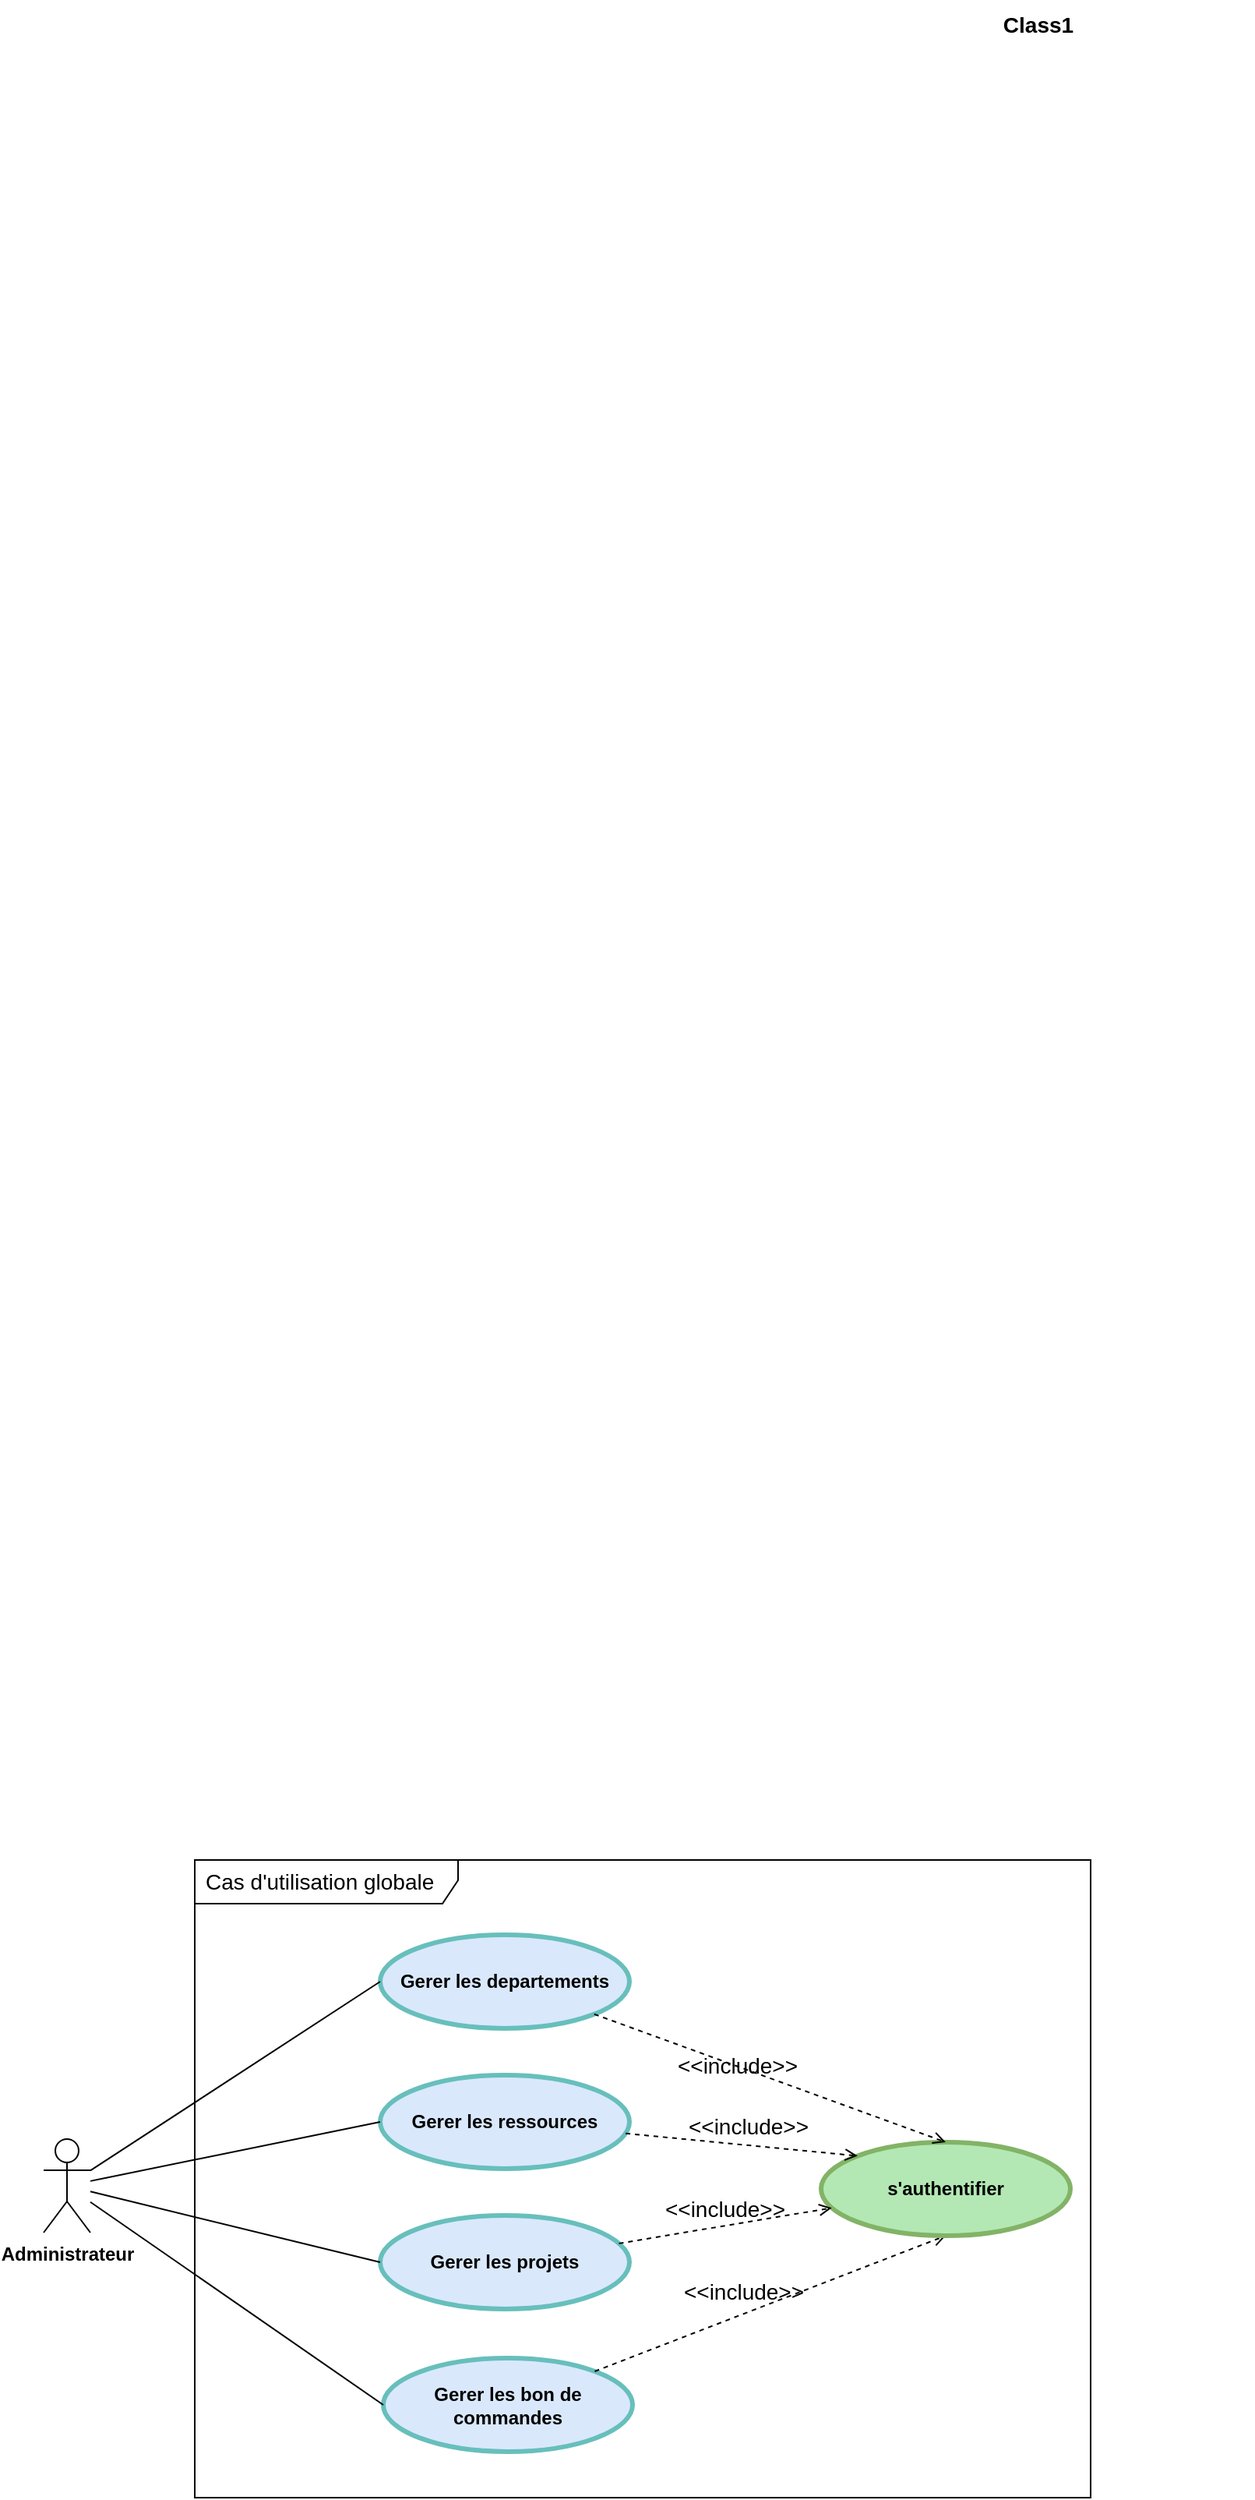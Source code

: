 <mxfile version="17.1.3" type="github">
  <diagram id="EG5JULqEjUh79jNFLRnw" name="Page-1">
    <mxGraphModel dx="930" dy="-3043" grid="0" gridSize="10" guides="1" tooltips="1" connect="1" arrows="1" fold="1" page="1" pageScale="1" pageWidth="827" pageHeight="1169" math="0" shadow="0">
      <root>
        <mxCell id="0" />
        <mxCell id="1" parent="0" />
        <mxCell id="bL-fC52UARsJ5Ht_kiXk-35" value="Class1" style="swimlane;fontStyle=1;align=center;horizontal=1;startSize=30;collapsible=0;html=1;fontSize=14;fillColor=none;strokeColor=#FFFFFF;" vertex="1" parent="1">
          <mxGeometry x="971" y="3689" width="277" height="298" as="geometry" />
        </mxCell>
        <mxCell id="bL-fC52UARsJ5Ht_kiXk-36" value="&lt;div&gt;Cas d&#39;utilisation globale&lt;/div&gt;" style="shape=umlFrame;tabPosition=left;html=1;boundedLbl=1;labelInHeader=1;width=169;height=28;swimlaneFillColor=#ffffff;align=left;spacingLeft=5;fontSize=14;" vertex="1" parent="bL-fC52UARsJ5Ht_kiXk-35">
          <mxGeometry width="575" height="409" relative="1" as="geometry">
            <mxPoint x="-402" y="1192" as="offset" />
          </mxGeometry>
        </mxCell>
        <mxCell id="bL-fC52UARsJ5Ht_kiXk-6" value="Gerer les departements" style="shape=ellipse;html=1;strokeWidth=3;fontStyle=1;whiteSpace=wrap;align=center;perimeter=ellipsePerimeter;fillColor=#dae8fc;strokeColor=#67BFBC;" vertex="1" parent="bL-fC52UARsJ5Ht_kiXk-35">
          <mxGeometry x="-283" y="1240" width="160" height="60" as="geometry" />
        </mxCell>
        <mxCell id="bL-fC52UARsJ5Ht_kiXk-7" value="Gerer les ressources" style="shape=ellipse;html=1;strokeWidth=3;fontStyle=1;whiteSpace=wrap;align=center;perimeter=ellipsePerimeter;fillColor=#dae8fc;strokeColor=#67BFBC;" vertex="1" parent="bL-fC52UARsJ5Ht_kiXk-35">
          <mxGeometry x="-283" y="1330" width="160" height="60" as="geometry" />
        </mxCell>
        <mxCell id="bL-fC52UARsJ5Ht_kiXk-28" value="Gerer les projets" style="shape=ellipse;html=1;strokeWidth=3;fontStyle=1;whiteSpace=wrap;align=center;perimeter=ellipsePerimeter;fillColor=#dae8fc;strokeColor=#67BFBC;" vertex="1" parent="bL-fC52UARsJ5Ht_kiXk-35">
          <mxGeometry x="-283" y="1420" width="160" height="60" as="geometry" />
        </mxCell>
        <mxCell id="bL-fC52UARsJ5Ht_kiXk-9" value="Gerer les bon de commandes" style="shape=ellipse;html=1;strokeWidth=3;fontStyle=1;whiteSpace=wrap;align=center;perimeter=ellipsePerimeter;fillColor=#dae8fc;strokeColor=#67BFBC;" vertex="1" parent="1">
          <mxGeometry x="690" y="5200.5" width="160" height="60" as="geometry" />
        </mxCell>
        <mxCell id="bL-fC52UARsJ5Ht_kiXk-25" value="&amp;lt;&amp;lt;include&amp;gt;&amp;gt;" style="html=1;verticalAlign=bottom;labelBackgroundColor=none;endArrow=open;endFill=0;dashed=1;rounded=0;fontSize=14;jumpSize=9;shadow=0;entryX=0.5;entryY=1;entryDx=0;entryDy=0;" edge="1" parent="1" source="bL-fC52UARsJ5Ht_kiXk-9" target="bL-fC52UARsJ5Ht_kiXk-16">
          <mxGeometry x="-0.148" y="3" width="160" relative="1" as="geometry">
            <mxPoint x="848" y="5319" as="sourcePoint" />
            <mxPoint x="1008" y="5319" as="targetPoint" />
            <mxPoint as="offset" />
          </mxGeometry>
        </mxCell>
        <mxCell id="bL-fC52UARsJ5Ht_kiXk-14" style="edgeStyle=none;rounded=0;orthogonalLoop=1;jettySize=auto;html=1;endArrow=none;endFill=0;entryX=0;entryY=0.5;entryDx=0;entryDy=0;" edge="1" parent="1" source="bL-fC52UARsJ5Ht_kiXk-3" target="bL-fC52UARsJ5Ht_kiXk-9">
          <mxGeometry relative="1" as="geometry" />
        </mxCell>
        <mxCell id="bL-fC52UARsJ5Ht_kiXk-3" value="&lt;span style=&quot;font-weight: 700&quot;&gt;Administrateur&lt;/span&gt;" style="shape=umlActor;verticalLabelPosition=bottom;verticalAlign=top;html=1;outlineConnect=0;" vertex="1" parent="1">
          <mxGeometry x="472" y="5060" width="30" height="60" as="geometry" />
        </mxCell>
        <mxCell id="bL-fC52UARsJ5Ht_kiXk-11" style="rounded=0;orthogonalLoop=1;jettySize=auto;html=1;endArrow=none;endFill=0;entryX=0;entryY=0.5;entryDx=0;entryDy=0;" edge="1" parent="1" source="bL-fC52UARsJ5Ht_kiXk-3" target="bL-fC52UARsJ5Ht_kiXk-6">
          <mxGeometry relative="1" as="geometry" />
        </mxCell>
        <mxCell id="bL-fC52UARsJ5Ht_kiXk-12" style="edgeStyle=none;rounded=0;orthogonalLoop=1;jettySize=auto;html=1;endArrow=none;endFill=0;entryX=0;entryY=0.5;entryDx=0;entryDy=0;" edge="1" parent="1" source="bL-fC52UARsJ5Ht_kiXk-3" target="bL-fC52UARsJ5Ht_kiXk-7">
          <mxGeometry relative="1" as="geometry" />
        </mxCell>
        <mxCell id="bL-fC52UARsJ5Ht_kiXk-30" style="edgeStyle=none;rounded=0;jumpSize=9;orthogonalLoop=1;jettySize=auto;html=1;entryX=0;entryY=0.5;entryDx=0;entryDy=0;shadow=0;fontSize=14;endArrow=none;endFill=0;" edge="1" parent="1" source="bL-fC52UARsJ5Ht_kiXk-3" target="bL-fC52UARsJ5Ht_kiXk-28">
          <mxGeometry relative="1" as="geometry" />
        </mxCell>
        <mxCell id="bL-fC52UARsJ5Ht_kiXk-16" value="s&#39;authentifier" style="shape=ellipse;html=1;strokeWidth=3;fontStyle=1;whiteSpace=wrap;align=center;perimeter=ellipsePerimeter;fillColor=#B3E8B4;strokeColor=#82b366;" vertex="1" parent="1">
          <mxGeometry x="971" y="5062" width="160" height="60" as="geometry" />
        </mxCell>
        <mxCell id="bL-fC52UARsJ5Ht_kiXk-31" value="&amp;lt;&amp;lt;include&amp;gt;&amp;gt;" style="html=1;verticalAlign=bottom;labelBackgroundColor=none;endArrow=open;endFill=0;dashed=1;rounded=0;shadow=0;fontSize=14;jumpSize=9;" edge="1" parent="1" source="bL-fC52UARsJ5Ht_kiXk-28" target="bL-fC52UARsJ5Ht_kiXk-16">
          <mxGeometry width="160" relative="1" as="geometry">
            <mxPoint x="848" y="5139" as="sourcePoint" />
            <mxPoint x="1008" y="5139" as="targetPoint" />
          </mxGeometry>
        </mxCell>
        <mxCell id="bL-fC52UARsJ5Ht_kiXk-23" value="&amp;lt;&amp;lt;include&amp;gt;&amp;gt;" style="html=1;verticalAlign=bottom;labelBackgroundColor=none;endArrow=open;endFill=0;dashed=1;rounded=0;fontSize=14;jumpSize=9;entryX=0;entryY=0;entryDx=0;entryDy=0;" edge="1" parent="1" source="bL-fC52UARsJ5Ht_kiXk-7" target="bL-fC52UARsJ5Ht_kiXk-16">
          <mxGeometry x="0.051" y="1" width="160" relative="1" as="geometry">
            <mxPoint x="848" y="5079" as="sourcePoint" />
            <mxPoint x="1008" y="5079" as="targetPoint" />
            <mxPoint as="offset" />
          </mxGeometry>
        </mxCell>
        <mxCell id="bL-fC52UARsJ5Ht_kiXk-22" value="&lt;font style=&quot;font-size: 14px&quot;&gt;&amp;lt;&amp;lt;include&amp;gt;&amp;gt;&lt;/font&gt;" style="html=1;verticalAlign=bottom;labelBackgroundColor=none;endArrow=open;endFill=0;dashed=1;rounded=0;jumpSize=9;entryX=0.5;entryY=0;entryDx=0;entryDy=0;" edge="1" parent="1" source="bL-fC52UARsJ5Ht_kiXk-6" target="bL-fC52UARsJ5Ht_kiXk-16">
          <mxGeometry x="-0.155" y="-10" width="160" relative="1" as="geometry">
            <mxPoint x="898" y="4989" as="sourcePoint" />
            <mxPoint x="1058" y="4989" as="targetPoint" />
            <mxPoint as="offset" />
          </mxGeometry>
        </mxCell>
      </root>
    </mxGraphModel>
  </diagram>
</mxfile>
